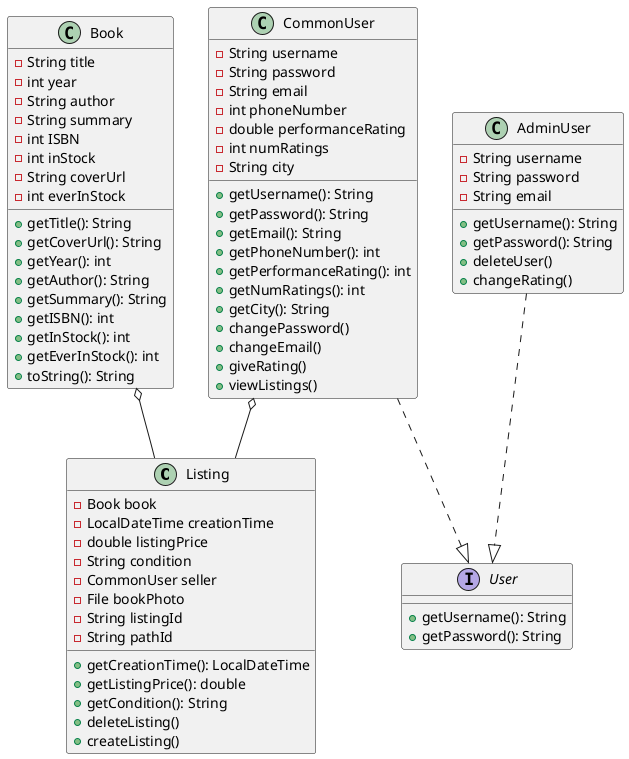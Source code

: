 @startuml
'https://plantuml.com/class-diagram


class Listing {
-Book book
-LocalDateTime creationTime
-double listingPrice
-String condition
-CommonUser seller
-File bookPhoto
-String listingId
-String pathId

+getCreationTime(): LocalDateTime
+getListingPrice(): double
+getCondition(): String
+deleteListing()
+createListing()
}

class AdminUser {
-String username
-String password
-String email

+getUsername(): String
+getPassword(): String
+deleteUser()
+changeRating()
}

class CommonUser {
-String username
-String password
-String email
-int phoneNumber
-double performanceRating
-int numRatings
-String city

+getUsername(): String
+getPassword(): String
+getEmail(): String
+getPhoneNumber(): int
+getPerformanceRating(): int
+getNumRatings(): int
+getCity(): String
+changePassword()
+changeEmail()
+giveRating()
+viewListings()

}

class Book {
-String title
-int year
-String author
-String summary
-int ISBN
-int inStock
-String coverUrl
-int everInStock

+getTitle(): String
+getCoverUrl(): String
+getYear(): int
+getAuthor(): String
+getSummary(): String
+getISBN(): int
+getInStock(): int
+getEverInStock(): int
+toString(): String
}

interface User {
+getUsername(): String
+getPassword(): String
}

CommonUser ..|> User
AdminUser ..|> User
Book o-- Listing
CommonUser o-- Listing


@enduml
